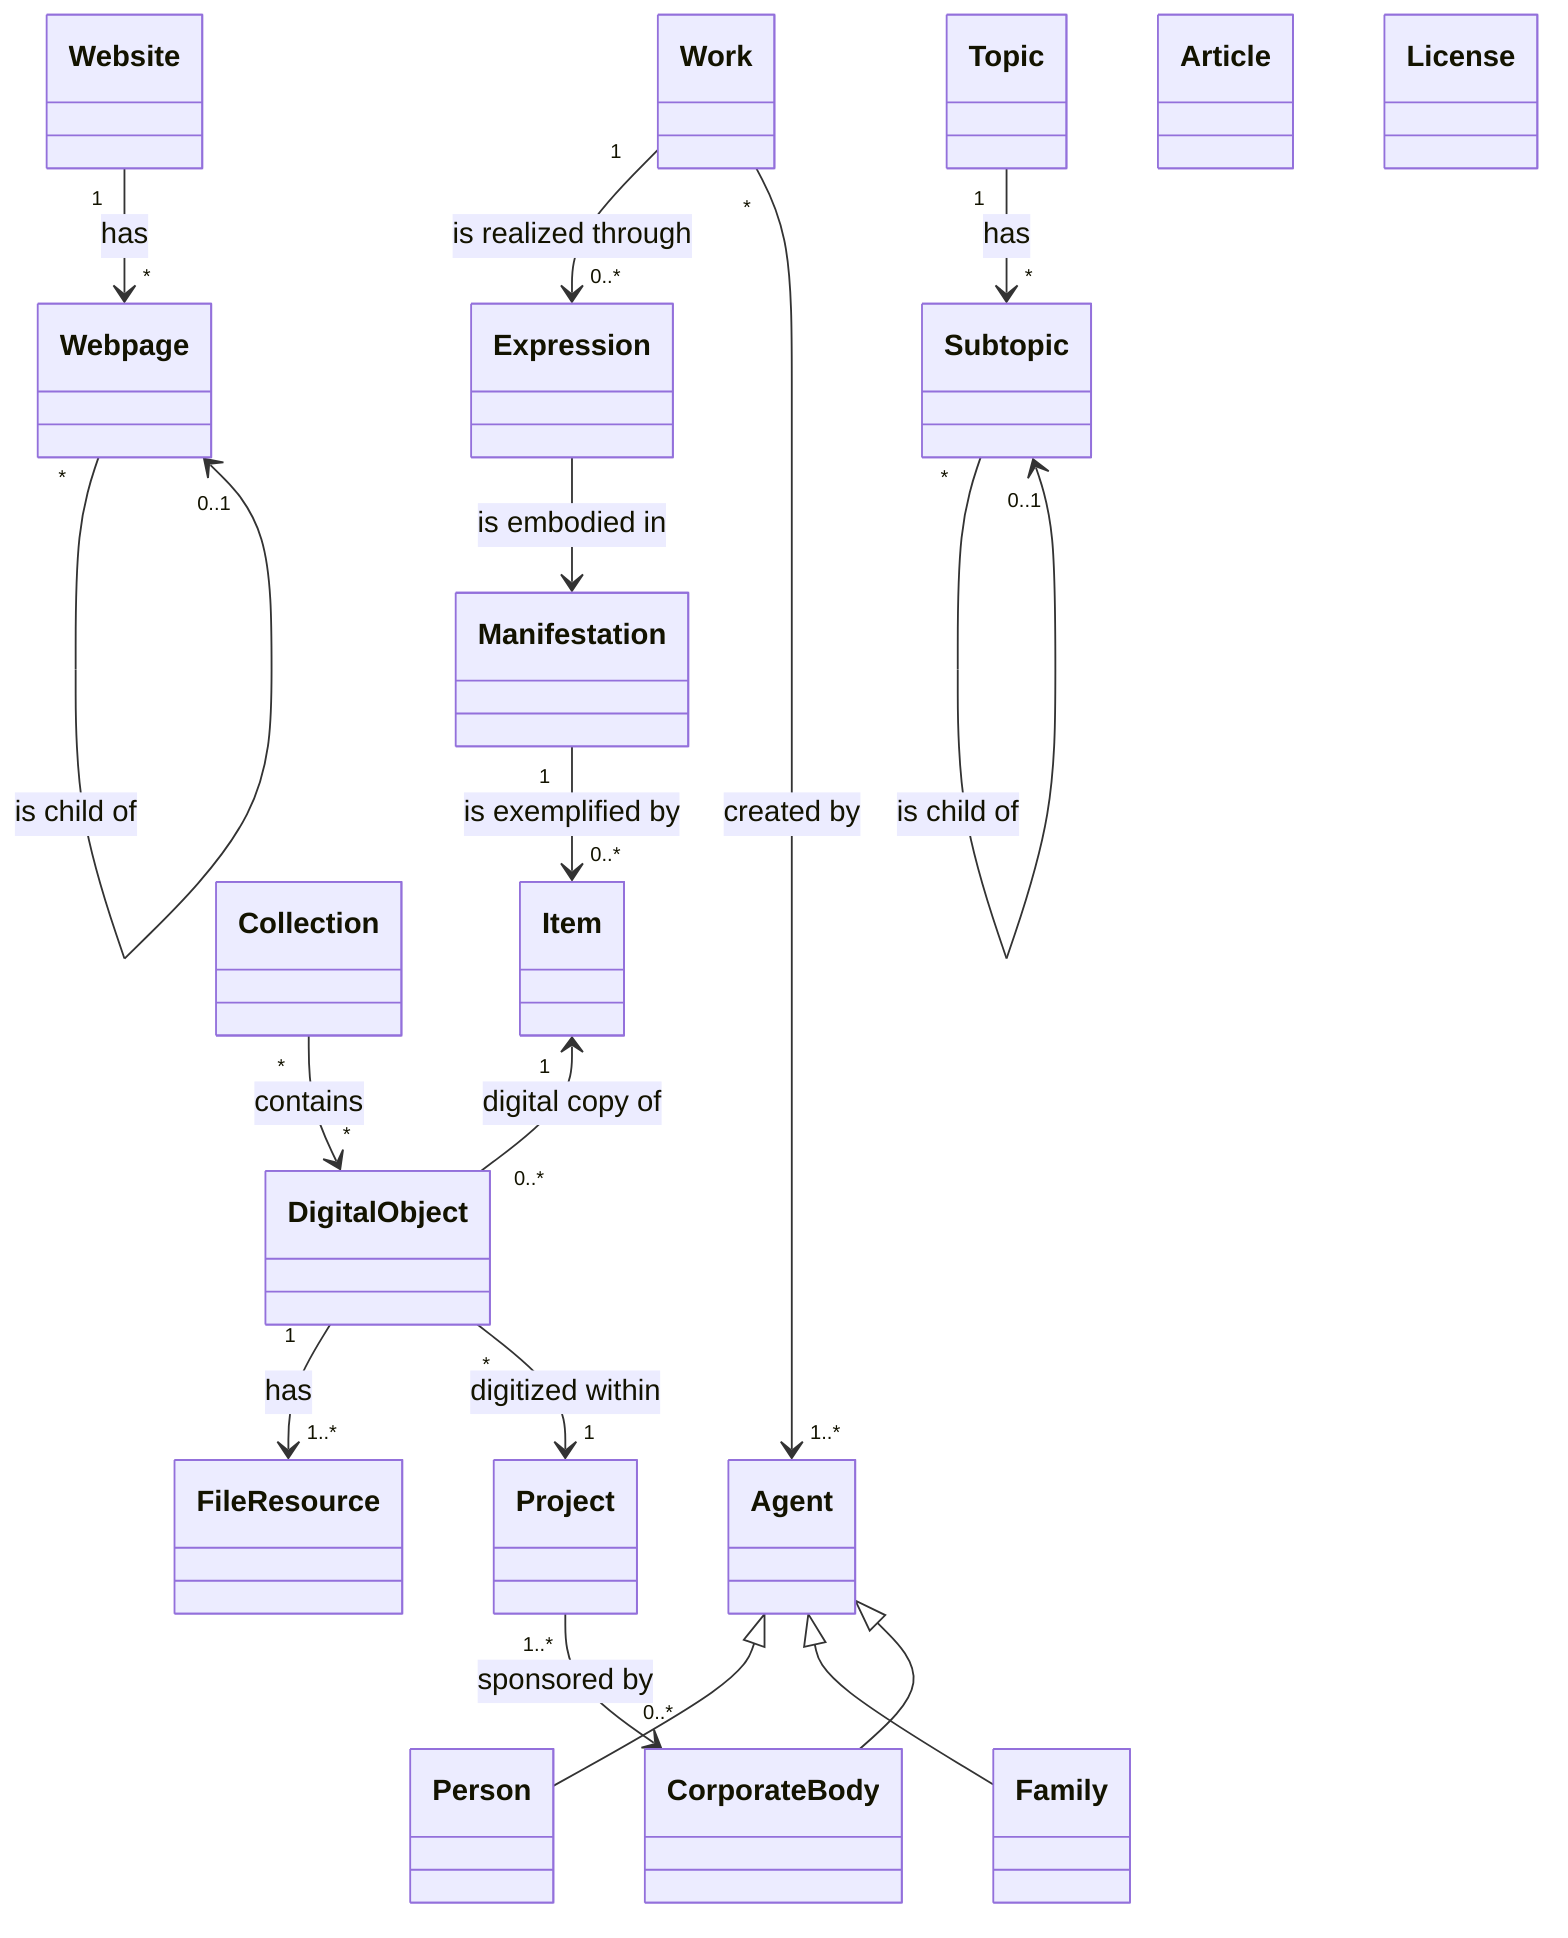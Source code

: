 classDiagram
  Work "1" --> "0..*" Expression : is realized through
  Expression --> Manifestation : is embodied in
  Manifestation "1" --> "0..*" Item : is exemplified by
  Item "1" <-- "0..*" DigitalObject : digital copy of
  DigitalObject "1" --> "1..*" FileResource : has

  Work "*" --> "1..*" Agent : created by
  Agent <|-- Person
  Agent <|-- Family
  Agent <|-- CorporateBody
  Project "1..*" --> "0..*" CorporateBody : sponsored by
  DigitalObject "*" --> "1" Project : digitized within
  Collection "*" --> "*" DigitalObject : contains
  

  link Work "https://web.library.yale.edu/cataloging/music/frbr-wemi-music#work" "See https://web.library.yale.edu/cataloging/music/frbr-wemi-music#work"
  link Expression "https://web.library.yale.edu/cataloging/music/frbr-wemi-music#expression" "See https://web.library.yale.edu/cataloging/music/frbr-wemi-music#expression"
  link Manifestation "https://web.library.yale.edu/cataloging/music/frbr-wemi-music#manifestation" "See https://web.library.yale.edu/cataloging/music/frbr-wemi-music#manifestation"
  link Item "https://web.library.yale.edu/cataloging/music/frbr-wemi-music#item" "See https://web.library.yale.edu/cataloging/music/frbr-wemi-music#item"

  %%Item : +Set<Identifier> identifiers
  %%DigitalObject : +Set<Identifier> identifiers
  %%Project : +Set<Identifier> identifiers

  Website "1" --> "*" Webpage : has
  Webpage "*" --> "0..1" Webpage : is child of

  Topic "1" --> "*" Subtopic : has
  Subtopic "*" --> "0..1" Subtopic : is child of

  class Article
  class License